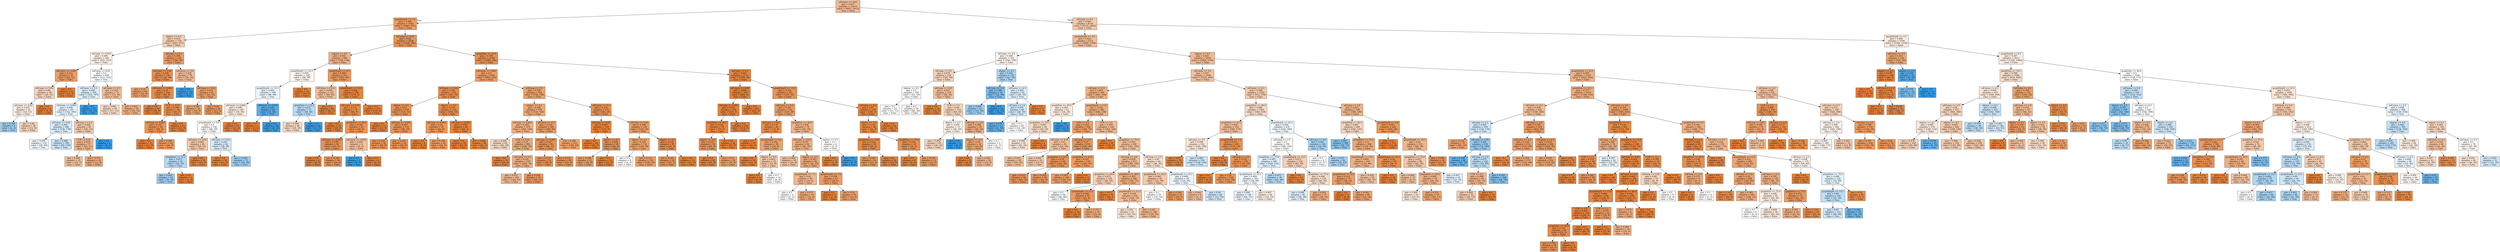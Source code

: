 digraph Tree {
node [shape=box, style="filled", color="black"] ;
0 [label="sdComm <= 0.65\ngini = 0.427\nsamples = 11670\nvalue = [8057, 3613]\nclass = False", fillcolor="#f1ba92"] ;
1 [label="graphDepth <= 3.5\ngini = 0.306\nsamples = 3554\nvalue = [2883, 671]\nclass = False", fillcolor="#eb9e67"] ;
0 -> 1 [labeldistance=2.5, labelangle=45, headlabel="True"] ;
2 [label="nbproc <= 4.5\ngini = 0.472\nsamples = 720\nvalue = [445, 275]\nclass = False", fillcolor="#f5cfb3"] ;
1 -> 2 ;
3 [label="sdComp <= 0.065\ngini = 0.498\nsamples = 500\nvalue = [265, 235]\nclass = False", fillcolor="#fcf1e9"] ;
2 -> 3 ;
4 [label="sdComm <= 0.065\ngini = 0.312\nsamples = 62\nvalue = [50, 12]\nclass = False", fillcolor="#eb9f69"] ;
3 -> 4 ;
5 [label="sdComp <= 0.02\ngini = 0.48\nsamples = 30\nvalue = [18, 12]\nclass = False", fillcolor="#f6d5bd"] ;
4 -> 5 ;
6 [label="sdComm <= 0.02\ngini = 0.497\nsamples = 26\nvalue = [14, 12]\nclass = False", fillcolor="#fbede3"] ;
5 -> 6 ;
7 [label="gini = 0.444\nsamples = 6\nvalue = [2, 4]\nclass = True", fillcolor="#9ccef2"] ;
6 -> 7 ;
8 [label="gini = 0.48\nsamples = 20\nvalue = [12, 8]\nclass = False", fillcolor="#f6d5bd"] ;
6 -> 8 ;
9 [label="gini = 0.0\nsamples = 4\nvalue = [4, 0]\nclass = False", fillcolor="#e58139"] ;
5 -> 9 ;
10 [label="gini = 0.0\nsamples = 32\nvalue = [32, 0]\nclass = False", fillcolor="#e58139"] ;
4 -> 10 ;
11 [label="sdComp <= 0.65\ngini = 0.5\nsamples = 438\nvalue = [215, 223]\nclass = True", fillcolor="#f8fbfe"] ;
3 -> 11 ;
12 [label="sdComm <= 0.2\ngini = 0.495\nsamples = 359\nvalue = [162, 197]\nclass = True", fillcolor="#dceefa"] ;
11 -> 12 ;
13 [label="sdComm <= 0.065\ngini = 0.498\nsamples = 347\nvalue = [162, 185]\nclass = True", fillcolor="#e6f3fc"] ;
12 -> 13 ;
14 [label="sdComm <= 0.02\ngini = 0.494\nsamples = 306\nvalue = [136, 170]\nclass = True", fillcolor="#d7ebfa"] ;
13 -> 14 ;
15 [label="gini = 0.499\nsamples = 116\nvalue = [56, 60]\nclass = True", fillcolor="#f2f8fd"] ;
14 -> 15 ;
16 [label="gini = 0.488\nsamples = 190\nvalue = [80, 110]\nclass = True", fillcolor="#c9e4f8"] ;
14 -> 16 ;
17 [label="sdComp <= 0.2\ngini = 0.464\nsamples = 41\nvalue = [26, 15]\nclass = False", fillcolor="#f4caab"] ;
13 -> 17 ;
18 [label="CCR <= 0.55\ngini = 0.418\nsamples = 37\nvalue = [26, 11]\nclass = False", fillcolor="#f0b68d"] ;
17 -> 18 ;
19 [label="gini = 0.444\nsamples = 21\nvalue = [14, 7]\nclass = False", fillcolor="#f2c09c"] ;
18 -> 19 ;
20 [label="gini = 0.375\nsamples = 16\nvalue = [12, 4]\nclass = False", fillcolor="#eeab7b"] ;
18 -> 20 ;
21 [label="gini = 0.0\nsamples = 4\nvalue = [0, 4]\nclass = True", fillcolor="#399de5"] ;
17 -> 21 ;
22 [label="gini = 0.0\nsamples = 12\nvalue = [0, 12]\nclass = True", fillcolor="#399de5"] ;
12 -> 22 ;
23 [label="sdComm <= 0.2\ngini = 0.442\nsamples = 79\nvalue = [53, 26]\nclass = False", fillcolor="#f2bf9a"] ;
11 -> 23 ;
24 [label="gini = 0.485\nsamples = 29\nvalue = [17, 12]\nclass = False", fillcolor="#f7dac5"] ;
23 -> 24 ;
25 [label="gini = 0.403\nsamples = 50\nvalue = [36, 14]\nclass = False", fillcolor="#efb286"] ;
23 -> 25 ;
26 [label="sdComp <= 0.2\ngini = 0.298\nsamples = 220\nvalue = [180, 40]\nclass = False", fillcolor="#eb9d65"] ;
2 -> 26 ;
27 [label="sdComm <= 0.02\ngini = 0.195\nsamples = 146\nvalue = [130, 16]\nclass = False", fillcolor="#e89151"] ;
26 -> 27 ;
28 [label="gini = 0.32\nsamples = 40\nvalue = [32, 8]\nclass = False", fillcolor="#eca06a"] ;
27 -> 28 ;
29 [label="sdComm <= 0.065\ngini = 0.14\nsamples = 106\nvalue = [98, 8]\nclass = False", fillcolor="#e78b49"] ;
27 -> 29 ;
30 [label="gini = 0.0\nsamples = 38\nvalue = [38, 0]\nclass = False", fillcolor="#e58139"] ;
29 -> 30 ;
31 [label="CCR <= 0.55\ngini = 0.208\nsamples = 68\nvalue = [60, 8]\nclass = False", fillcolor="#e89253"] ;
29 -> 31 ;
32 [label="sdComp <= 0.065\ngini = 0.245\nsamples = 56\nvalue = [48, 8]\nclass = False", fillcolor="#e9965a"] ;
31 -> 32 ;
33 [label="gini = 0.0\nsamples = 12\nvalue = [12, 0]\nclass = False", fillcolor="#e58139"] ;
32 -> 33 ;
34 [label="gini = 0.298\nsamples = 44\nvalue = [36, 8]\nclass = False", fillcolor="#eb9d65"] ;
32 -> 34 ;
35 [label="gini = 0.0\nsamples = 12\nvalue = [12, 0]\nclass = False", fillcolor="#e58139"] ;
31 -> 35 ;
36 [label="sdComm <= 0.2\ngini = 0.438\nsamples = 74\nvalue = [50, 24]\nclass = False", fillcolor="#f1bd98"] ;
26 -> 36 ;
37 [label="gini = 0.0\nsamples = 12\nvalue = [0, 12]\nclass = True", fillcolor="#399de5"] ;
36 -> 37 ;
38 [label="sdComp <= 0.65\ngini = 0.312\nsamples = 62\nvalue = [50, 12]\nclass = False", fillcolor="#eb9f69"] ;
36 -> 38 ;
39 [label="gini = 0.346\nsamples = 36\nvalue = [28, 8]\nclass = False", fillcolor="#eca572"] ;
38 -> 39 ;
40 [label="gini = 0.26\nsamples = 26\nvalue = [22, 4]\nclass = False", fillcolor="#ea985d"] ;
38 -> 40 ;
41 [label="sdComp <= 0.02\ngini = 0.24\nsamples = 2834\nvalue = [2438, 396]\nclass = False", fillcolor="#e99559"] ;
1 -> 41 ;
42 [label="nbproc <= 4.5\ngini = 0.402\nsamples = 496\nvalue = [358, 138]\nclass = False", fillcolor="#efb285"] ;
41 -> 42 ;
43 [label="graphDepth <= 25.5\ngini = 0.499\nsamples = 184\nvalue = [96, 88]\nclass = False", fillcolor="#fdf5ef"] ;
42 -> 43 ;
44 [label="graphDepth <= 13.5\ngini = 0.499\nsamples = 168\nvalue = [80, 88]\nclass = True", fillcolor="#edf6fd"] ;
43 -> 44 ;
45 [label="sdComm <= 0.065\ngini = 0.496\nsamples = 140\nvalue = [76, 64]\nclass = False", fillcolor="#fbebe0"] ;
44 -> 45 ;
46 [label="graphDepth <= 9.0\ngini = 0.5\nsamples = 130\nvalue = [66, 64]\nclass = False", fillcolor="#fefbf9"] ;
45 -> 46 ;
47 [label="sdComm <= 0.02\ngini = 0.463\nsamples = 44\nvalue = [28, 16]\nclass = False", fillcolor="#f4c9aa"] ;
46 -> 47 ;
48 [label="graphSize <= 22.5\ngini = 0.473\nsamples = 26\nvalue = [10, 16]\nclass = True", fillcolor="#b5daf5"] ;
47 -> 48 ;
49 [label="gini = 0.444\nsamples = 24\nvalue = [8, 16]\nclass = True", fillcolor="#9ccef2"] ;
48 -> 49 ;
50 [label="gini = 0.0\nsamples = 2\nvalue = [2, 0]\nclass = False", fillcolor="#e58139"] ;
48 -> 50 ;
51 [label="gini = 0.0\nsamples = 18\nvalue = [18, 0]\nclass = False", fillcolor="#e58139"] ;
47 -> 51 ;
52 [label="sdComm <= 0.02\ngini = 0.493\nsamples = 86\nvalue = [38, 48]\nclass = True", fillcolor="#d6ebfa"] ;
46 -> 52 ;
53 [label="gini = 0.0\nsamples = 14\nvalue = [14, 0]\nclass = False", fillcolor="#e58139"] ;
52 -> 53 ;
54 [label="gini = 0.444\nsamples = 72\nvalue = [24, 48]\nclass = True", fillcolor="#9ccef2"] ;
52 -> 54 ;
55 [label="gini = 0.0\nsamples = 10\nvalue = [10, 0]\nclass = False", fillcolor="#e58139"] ;
45 -> 55 ;
56 [label="sdComm <= 0.055\ngini = 0.245\nsamples = 28\nvalue = [4, 24]\nclass = True", fillcolor="#5aade9"] ;
44 -> 56 ;
57 [label="gini = 0.0\nsamples = 4\nvalue = [4, 0]\nclass = False", fillcolor="#e58139"] ;
56 -> 57 ;
58 [label="gini = 0.0\nsamples = 24\nvalue = [0, 24]\nclass = True", fillcolor="#399de5"] ;
56 -> 58 ;
59 [label="gini = 0.0\nsamples = 16\nvalue = [16, 0]\nclass = False", fillcolor="#e58139"] ;
43 -> 59 ;
60 [label="graphDepth <= 6.5\ngini = 0.269\nsamples = 312\nvalue = [262, 50]\nclass = False", fillcolor="#ea995f"] ;
42 -> 60 ;
61 [label="sdComm <= 0.02\ngini = 0.444\nsamples = 132\nvalue = [88, 44]\nclass = False", fillcolor="#f2c09c"] ;
60 -> 61 ;
62 [label="graphSize <= 22.5\ngini = 0.475\nsamples = 72\nvalue = [28, 44]\nclass = True", fillcolor="#b7dbf6"] ;
61 -> 62 ;
63 [label="gini = 0.486\nsamples = 48\nvalue = [28, 20]\nclass = False", fillcolor="#f8dbc6"] ;
62 -> 63 ;
64 [label="gini = 0.0\nsamples = 24\nvalue = [0, 24]\nclass = True", fillcolor="#399de5"] ;
62 -> 64 ;
65 [label="gini = 0.0\nsamples = 60\nvalue = [60, 0]\nclass = False", fillcolor="#e58139"] ;
61 -> 65 ;
66 [label="graphDepth <= 13.5\ngini = 0.064\nsamples = 180\nvalue = [174, 6]\nclass = False", fillcolor="#e68540"] ;
60 -> 66 ;
67 [label="sdComm <= 0.02\ngini = 0.157\nsamples = 70\nvalue = [64, 6]\nclass = False", fillcolor="#e78d4c"] ;
66 -> 67 ;
68 [label="gini = 0.0\nsamples = 28\nvalue = [28, 0]\nclass = False", fillcolor="#e58139"] ;
67 -> 68 ;
69 [label="graphSize <= 40.0\ngini = 0.245\nsamples = 42\nvalue = [36, 6]\nclass = False", fillcolor="#e9965a"] ;
67 -> 69 ;
70 [label="sdComm <= 0.065\ngini = 0.198\nsamples = 36\nvalue = [32, 4]\nclass = False", fillcolor="#e89152"] ;
69 -> 70 ;
71 [label="gini = 0.0\nsamples = 8\nvalue = [8, 0]\nclass = False", fillcolor="#e58139"] ;
70 -> 71 ;
72 [label="gini = 0.245\nsamples = 28\nvalue = [24, 4]\nclass = False", fillcolor="#e9965a"] ;
70 -> 72 ;
73 [label="sdComm <= 0.065\ngini = 0.444\nsamples = 6\nvalue = [4, 2]\nclass = False", fillcolor="#f2c09c"] ;
69 -> 73 ;
74 [label="gini = 0.0\nsamples = 2\nvalue = [0, 2]\nclass = True", fillcolor="#399de5"] ;
73 -> 74 ;
75 [label="gini = 0.0\nsamples = 4\nvalue = [4, 0]\nclass = False", fillcolor="#e58139"] ;
73 -> 75 ;
76 [label="gini = 0.0\nsamples = 110\nvalue = [110, 0]\nclass = False", fillcolor="#e58139"] ;
66 -> 76 ;
77 [label="graphSize <= 22.5\ngini = 0.196\nsamples = 2338\nvalue = [2080, 258]\nclass = False", fillcolor="#e89152"] ;
41 -> 77 ;
78 [label="sdComm <= 0.065\ngini = 0.3\nsamples = 1206\nvalue = [984, 222]\nclass = False", fillcolor="#eb9d66"] ;
77 -> 78 ;
79 [label="sdComm <= 0.02\ngini = 0.185\nsamples = 252\nvalue = [226, 26]\nclass = False", fillcolor="#e88f50"] ;
78 -> 79 ;
80 [label="nbproc <= 4.5\ngini = 0.21\nsamples = 134\nvalue = [118, 16]\nclass = False", fillcolor="#e99254"] ;
79 -> 80 ;
81 [label="gini = 0.0\nsamples = 22\nvalue = [22, 0]\nclass = False", fillcolor="#e58139"] ;
80 -> 81 ;
82 [label="sdComp <= 0.065\ngini = 0.245\nsamples = 112\nvalue = [96, 16]\nclass = False", fillcolor="#e9965a"] ;
80 -> 82 ;
83 [label="gini = 0.245\nsamples = 56\nvalue = [48, 8]\nclass = False", fillcolor="#e9965a"] ;
82 -> 83 ;
84 [label="gini = 0.245\nsamples = 56\nvalue = [48, 8]\nclass = False", fillcolor="#e9965a"] ;
82 -> 84 ;
85 [label="nbproc <= 4.5\ngini = 0.155\nsamples = 118\nvalue = [108, 10]\nclass = False", fillcolor="#e78d4b"] ;
79 -> 85 ;
86 [label="sdComp <= 0.065\ngini = 0.26\nsamples = 52\nvalue = [44, 8]\nclass = False", fillcolor="#ea985d"] ;
85 -> 86 ;
87 [label="gini = 0.0\nsamples = 8\nvalue = [8, 0]\nclass = False", fillcolor="#e58139"] ;
86 -> 87 ;
88 [label="gini = 0.298\nsamples = 44\nvalue = [36, 8]\nclass = False", fillcolor="#eb9d65"] ;
86 -> 88 ;
89 [label="sdComp <= 0.065\ngini = 0.059\nsamples = 66\nvalue = [64, 2]\nclass = False", fillcolor="#e6853f"] ;
85 -> 89 ;
90 [label="gini = 0.0\nsamples = 20\nvalue = [20, 0]\nclass = False", fillcolor="#e58139"] ;
89 -> 90 ;
91 [label="gini = 0.083\nsamples = 46\nvalue = [44, 2]\nclass = False", fillcolor="#e68742"] ;
89 -> 91 ;
92 [label="sdComp <= 0.2\ngini = 0.326\nsamples = 954\nvalue = [758, 196]\nclass = False", fillcolor="#eca26c"] ;
78 -> 92 ;
93 [label="nbproc <= 4.5\ngini = 0.364\nsamples = 678\nvalue = [516, 162]\nclass = False", fillcolor="#eda977"] ;
92 -> 93 ;
94 [label="sdComp <= 0.065\ngini = 0.399\nsamples = 370\nvalue = [268, 102]\nclass = False", fillcolor="#efb184"] ;
93 -> 94 ;
95 [label="gini = 0.484\nsamples = 68\nvalue = [40, 28]\nclass = False", fillcolor="#f7d9c4"] ;
94 -> 95 ;
96 [label="CCR <= 0.55\ngini = 0.37\nsamples = 302\nvalue = [228, 74]\nclass = False", fillcolor="#edaa79"] ;
94 -> 96 ;
97 [label="gini = 0.0\nsamples = 24\nvalue = [24, 0]\nclass = False", fillcolor="#e58139"] ;
96 -> 97 ;
98 [label="sdComm <= 0.2\ngini = 0.391\nsamples = 278\nvalue = [204, 74]\nclass = False", fillcolor="#eeaf81"] ;
96 -> 98 ;
99 [label="gini = 0.425\nsamples = 202\nvalue = [140, 62]\nclass = False", fillcolor="#f1b991"] ;
98 -> 99 ;
100 [label="gini = 0.266\nsamples = 76\nvalue = [64, 12]\nclass = False", fillcolor="#ea995e"] ;
98 -> 100 ;
101 [label="sdComm <= 0.2\ngini = 0.314\nsamples = 308\nvalue = [248, 60]\nclass = False", fillcolor="#eb9f69"] ;
93 -> 101 ;
102 [label="sdComp <= 0.065\ngini = 0.227\nsamples = 92\nvalue = [80, 12]\nclass = False", fillcolor="#e99457"] ;
101 -> 102 ;
103 [label="gini = 0.219\nsamples = 32\nvalue = [28, 4]\nclass = False", fillcolor="#e99355"] ;
102 -> 103 ;
104 [label="gini = 0.231\nsamples = 60\nvalue = [52, 8]\nclass = False", fillcolor="#e99457"] ;
102 -> 104 ;
105 [label="gini = 0.346\nsamples = 216\nvalue = [168, 48]\nclass = False", fillcolor="#eca572"] ;
101 -> 105 ;
106 [label="sdComm <= 0.2\ngini = 0.216\nsamples = 276\nvalue = [242, 34]\nclass = False", fillcolor="#e99355"] ;
92 -> 106 ;
107 [label="sdComp <= 0.65\ngini = 0.065\nsamples = 118\nvalue = [114, 4]\nclass = False", fillcolor="#e68540"] ;
106 -> 107 ;
108 [label="gini = 0.0\nsamples = 84\nvalue = [84, 0]\nclass = False", fillcolor="#e58139"] ;
107 -> 108 ;
109 [label="nbproc <= 4.5\ngini = 0.208\nsamples = 34\nvalue = [30, 4]\nclass = False", fillcolor="#e89253"] ;
107 -> 109 ;
110 [label="gini = 0.298\nsamples = 22\nvalue = [18, 4]\nclass = False", fillcolor="#eb9d65"] ;
109 -> 110 ;
111 [label="gini = 0.0\nsamples = 12\nvalue = [12, 0]\nclass = False", fillcolor="#e58139"] ;
109 -> 111 ;
112 [label="sdComp <= 0.65\ngini = 0.308\nsamples = 158\nvalue = [128, 30]\nclass = False", fillcolor="#eb9f67"] ;
106 -> 112 ;
113 [label="nbproc <= 4.5\ngini = 0.334\nsamples = 132\nvalue = [104, 28]\nclass = False", fillcolor="#eca36e"] ;
112 -> 113 ;
114 [label="gini = 0.5\nsamples = 8\nvalue = [4, 4]\nclass = False", fillcolor="#ffffff"] ;
113 -> 114 ;
115 [label="gini = 0.312\nsamples = 124\nvalue = [100, 24]\nclass = False", fillcolor="#eb9f69"] ;
113 -> 115 ;
116 [label="nbproc <= 4.5\ngini = 0.142\nsamples = 26\nvalue = [24, 2]\nclass = False", fillcolor="#e78c49"] ;
112 -> 116 ;
117 [label="gini = 0.245\nsamples = 14\nvalue = [12, 2]\nclass = False", fillcolor="#e9965a"] ;
116 -> 117 ;
118 [label="gini = 0.0\nsamples = 12\nvalue = [12, 0]\nclass = False", fillcolor="#e58139"] ;
116 -> 118 ;
119 [label="sdComp <= 0.2\ngini = 0.062\nsamples = 1132\nvalue = [1096, 36]\nclass = False", fillcolor="#e68540"] ;
77 -> 119 ;
120 [label="sdComm <= 0.02\ngini = 0.009\nsamples = 870\nvalue = [866, 4]\nclass = False", fillcolor="#e5823a"] ;
119 -> 120 ;
121 [label="sdComp <= 0.065\ngini = 0.034\nsamples = 228\nvalue = [224, 4]\nclass = False", fillcolor="#e5833d"] ;
120 -> 121 ;
122 [label="graphSize <= 40.0\ngini = 0.102\nsamples = 74\nvalue = [70, 4]\nclass = False", fillcolor="#e68844"] ;
121 -> 122 ;
123 [label="nbproc <= 4.5\ngini = 0.231\nsamples = 30\nvalue = [26, 4]\nclass = False", fillcolor="#e99457"] ;
122 -> 123 ;
124 [label="gini = 0.0\nsamples = 10\nvalue = [10, 0]\nclass = False", fillcolor="#e58139"] ;
123 -> 124 ;
125 [label="gini = 0.32\nsamples = 20\nvalue = [16, 4]\nclass = False", fillcolor="#eca06a"] ;
123 -> 125 ;
126 [label="gini = 0.0\nsamples = 44\nvalue = [44, 0]\nclass = False", fillcolor="#e58139"] ;
122 -> 126 ;
127 [label="gini = 0.0\nsamples = 154\nvalue = [154, 0]\nclass = False", fillcolor="#e58139"] ;
121 -> 127 ;
128 [label="gini = 0.0\nsamples = 642\nvalue = [642, 0]\nclass = False", fillcolor="#e58139"] ;
120 -> 128 ;
129 [label="graphDepth <= 13.5\ngini = 0.214\nsamples = 262\nvalue = [230, 32]\nclass = False", fillcolor="#e99355"] ;
119 -> 129 ;
130 [label="sdComm <= 0.2\ngini = 0.301\nsamples = 152\nvalue = [124, 28]\nclass = False", fillcolor="#eb9d66"] ;
129 -> 130 ;
131 [label="sdComp <= 0.65\ngini = 0.176\nsamples = 82\nvalue = [74, 8]\nclass = False", fillcolor="#e88f4e"] ;
130 -> 131 ;
132 [label="gini = 0.0\nsamples = 44\nvalue = [44, 0]\nclass = False", fillcolor="#e58139"] ;
131 -> 132 ;
133 [label="graphDepth <= 9.0\ngini = 0.332\nsamples = 38\nvalue = [30, 8]\nclass = False", fillcolor="#eca36e"] ;
131 -> 133 ;
134 [label="gini = 0.0\nsamples = 16\nvalue = [16, 0]\nclass = False", fillcolor="#e58139"] ;
133 -> 134 ;
135 [label="nbproc <= 4.5\ngini = 0.463\nsamples = 22\nvalue = [14, 8]\nclass = False", fillcolor="#f4c9aa"] ;
133 -> 135 ;
136 [label="gini = 0.0\nsamples = 6\nvalue = [6, 0]\nclass = False", fillcolor="#e58139"] ;
135 -> 136 ;
137 [label="gini = 0.5\nsamples = 16\nvalue = [8, 8]\nclass = False", fillcolor="#ffffff"] ;
135 -> 137 ;
138 [label="graphSize <= 40.0\ngini = 0.408\nsamples = 70\nvalue = [50, 20]\nclass = False", fillcolor="#efb388"] ;
130 -> 138 ;
139 [label="sdComp <= 0.65\ngini = 0.397\nsamples = 66\nvalue = [48, 18]\nclass = False", fillcolor="#efb083"] ;
138 -> 139 ;
140 [label="gini = 0.444\nsamples = 24\nvalue = [16, 8]\nclass = False", fillcolor="#f2c09c"] ;
139 -> 140 ;
141 [label="nbproc <= 4.5\ngini = 0.363\nsamples = 42\nvalue = [32, 10]\nclass = False", fillcolor="#eda877"] ;
139 -> 141 ;
142 [label="graphDepth <= 7.5\ngini = 0.42\nsamples = 20\nvalue = [14, 6]\nclass = False", fillcolor="#f0b78e"] ;
141 -> 142 ;
143 [label="gini = 0.5\nsamples = 4\nvalue = [2, 2]\nclass = False", fillcolor="#ffffff"] ;
142 -> 143 ;
144 [label="gini = 0.375\nsamples = 16\nvalue = [12, 4]\nclass = False", fillcolor="#eeab7b"] ;
142 -> 144 ;
145 [label="graphDepth <= 7.5\ngini = 0.298\nsamples = 22\nvalue = [18, 4]\nclass = False", fillcolor="#eb9d65"] ;
141 -> 145 ;
146 [label="gini = 0.0\nsamples = 2\nvalue = [2, 0]\nclass = False", fillcolor="#e58139"] ;
145 -> 146 ;
147 [label="gini = 0.32\nsamples = 20\nvalue = [16, 4]\nclass = False", fillcolor="#eca06a"] ;
145 -> 147 ;
148 [label="nbproc <= 4.5\ngini = 0.5\nsamples = 4\nvalue = [2, 2]\nclass = False", fillcolor="#ffffff"] ;
138 -> 148 ;
149 [label="gini = 0.0\nsamples = 2\nvalue = [2, 0]\nclass = False", fillcolor="#e58139"] ;
148 -> 149 ;
150 [label="gini = 0.0\nsamples = 2\nvalue = [0, 2]\nclass = True", fillcolor="#399de5"] ;
148 -> 150 ;
151 [label="sdComm <= 0.2\ngini = 0.07\nsamples = 110\nvalue = [106, 4]\nclass = False", fillcolor="#e68640"] ;
129 -> 151 ;
152 [label="nbproc <= 4.5\ngini = 0.153\nsamples = 48\nvalue = [44, 4]\nclass = False", fillcolor="#e78c4b"] ;
151 -> 152 ;
153 [label="graphSize <= 75.0\ngini = 0.124\nsamples = 30\nvalue = [28, 2]\nclass = False", fillcolor="#e78a47"] ;
152 -> 153 ;
154 [label="gini = 0.245\nsamples = 14\nvalue = [12, 2]\nclass = False", fillcolor="#e9965a"] ;
153 -> 154 ;
155 [label="gini = 0.0\nsamples = 16\nvalue = [16, 0]\nclass = False", fillcolor="#e58139"] ;
153 -> 155 ;
156 [label="graphSize <= 75.0\ngini = 0.198\nsamples = 18\nvalue = [16, 2]\nclass = False", fillcolor="#e89152"] ;
152 -> 156 ;
157 [label="gini = 0.0\nsamples = 6\nvalue = [6, 0]\nclass = False", fillcolor="#e58139"] ;
156 -> 157 ;
158 [label="gini = 0.278\nsamples = 12\nvalue = [10, 2]\nclass = False", fillcolor="#ea9a61"] ;
156 -> 158 ;
159 [label="gini = 0.0\nsamples = 62\nvalue = [62, 0]\nclass = False", fillcolor="#e58139"] ;
151 -> 159 ;
160 [label="sdComp <= 6.5\ngini = 0.462\nsamples = 8116\nvalue = [5174, 2942]\nclass = False", fillcolor="#f4c9aa"] ;
0 -> 160 [labeldistance=2.5, labelangle=-45, headlabel="False"] ;
161 [label="graphDepth <= 3.5\ngini = 0.433\nsamples = 5372\nvalue = [3668, 1704]\nclass = False", fillcolor="#f1bc95"] ;
160 -> 161 ;
162 [label="sdComm <= 2.0\ngini = 0.499\nsamples = 352\nvalue = [184, 168]\nclass = False", fillcolor="#fdf4ee"] ;
161 -> 162 ;
163 [label="sdComp <= 0.2\ngini = 0.479\nsamples = 236\nvalue = [142, 94]\nclass = False", fillcolor="#f6d4bc"] ;
162 -> 163 ;
164 [label="nbproc <= 4.5\ngini = 0.5\nsamples = 102\nvalue = [52, 50]\nclass = False", fillcolor="#fefaf7"] ;
163 -> 164 ;
165 [label="gini = 0.5\nsamples = 24\nvalue = [12, 12]\nclass = False", fillcolor="#ffffff"] ;
164 -> 165 ;
166 [label="gini = 0.5\nsamples = 78\nvalue = [40, 38]\nclass = False", fillcolor="#fef9f5"] ;
164 -> 166 ;
167 [label="sdComp <= 0.65\ngini = 0.441\nsamples = 134\nvalue = [90, 44]\nclass = False", fillcolor="#f2bf9a"] ;
163 -> 167 ;
168 [label="gini = 0.0\nsamples = 24\nvalue = [24, 0]\nclass = False", fillcolor="#e58139"] ;
167 -> 168 ;
169 [label="CCR <= 5.5\ngini = 0.48\nsamples = 110\nvalue = [66, 44]\nclass = False", fillcolor="#f6d5bd"] ;
167 -> 169 ;
170 [label="nbproc <= 4.5\ngini = 0.498\nsamples = 72\nvalue = [38, 34]\nclass = False", fillcolor="#fcf2ea"] ;
169 -> 170 ;
171 [label="gini = 0.482\nsamples = 64\nvalue = [38, 26]\nclass = False", fillcolor="#f7d7c0"] ;
170 -> 171 ;
172 [label="gini = 0.0\nsamples = 8\nvalue = [0, 8]\nclass = True", fillcolor="#399de5"] ;
170 -> 172 ;
173 [label="sdComp <= 2.0\ngini = 0.388\nsamples = 38\nvalue = [28, 10]\nclass = False", fillcolor="#eeae80"] ;
169 -> 173 ;
174 [label="nbproc <= 4.5\ngini = 0.36\nsamples = 34\nvalue = [26, 8]\nclass = False", fillcolor="#eda876"] ;
173 -> 174 ;
175 [label="gini = 0.0\nsamples = 8\nvalue = [8, 0]\nclass = False", fillcolor="#e58139"] ;
174 -> 175 ;
176 [label="gini = 0.426\nsamples = 26\nvalue = [18, 8]\nclass = False", fillcolor="#f1b991"] ;
174 -> 176 ;
177 [label="gini = 0.5\nsamples = 4\nvalue = [2, 2]\nclass = False", fillcolor="#ffffff"] ;
173 -> 177 ;
178 [label="nbproc <= 4.5\ngini = 0.462\nsamples = 116\nvalue = [42, 74]\nclass = True", fillcolor="#a9d5f4"] ;
162 -> 178 ;
179 [label="sdComp <= 2.0\ngini = 0.384\nsamples = 54\nvalue = [14, 40]\nclass = True", fillcolor="#7ebfee"] ;
178 -> 179 ;
180 [label="gini = 0.444\nsamples = 42\nvalue = [14, 28]\nclass = True", fillcolor="#9ccef2"] ;
179 -> 180 ;
181 [label="gini = 0.0\nsamples = 12\nvalue = [0, 12]\nclass = True", fillcolor="#399de5"] ;
179 -> 181 ;
182 [label="sdComm <= 6.5\ngini = 0.495\nsamples = 62\nvalue = [28, 34]\nclass = True", fillcolor="#dceefa"] ;
178 -> 182 ;
183 [label="sdComp <= 2.0\ngini = 0.491\nsamples = 60\nvalue = [26, 34]\nclass = True", fillcolor="#d0e8f9"] ;
182 -> 183 ;
184 [label="gini = 0.278\nsamples = 12\nvalue = [2, 10]\nclass = True", fillcolor="#61b1ea"] ;
183 -> 184 ;
185 [label="gini = 0.5\nsamples = 48\nvalue = [24, 24]\nclass = False", fillcolor="#ffffff"] ;
183 -> 185 ;
186 [label="gini = 0.0\nsamples = 2\nvalue = [2, 0]\nclass = False", fillcolor="#e58139"] ;
182 -> 186 ;
187 [label="nbproc <= 4.5\ngini = 0.425\nsamples = 5020\nvalue = [3484, 1536]\nclass = False", fillcolor="#f0b990"] ;
161 -> 187 ;
188 [label="sdComm <= 2.0\ngini = 0.447\nsamples = 2494\nvalue = [1652, 842]\nclass = False", fillcolor="#f2c19e"] ;
187 -> 188 ;
189 [label="sdComp <= 0.2\ngini = 0.403\nsamples = 944\nvalue = [680, 264]\nclass = False", fillcolor="#efb286"] ;
188 -> 189 ;
190 [label="graphSize <= 40.0\ngini = 0.495\nsamples = 62\nvalue = [34, 28]\nclass = False", fillcolor="#fae9dc"] ;
189 -> 190 ;
191 [label="graphSize <= 22.5\ngini = 0.485\nsamples = 58\nvalue = [34, 24]\nclass = False", fillcolor="#f7dac5"] ;
190 -> 191 ;
192 [label="gini = 0.494\nsamples = 54\nvalue = [30, 24]\nclass = False", fillcolor="#fae6d7"] ;
191 -> 192 ;
193 [label="gini = 0.0\nsamples = 4\nvalue = [4, 0]\nclass = False", fillcolor="#e58139"] ;
191 -> 193 ;
194 [label="gini = 0.0\nsamples = 4\nvalue = [0, 4]\nclass = True", fillcolor="#399de5"] ;
190 -> 194 ;
195 [label="graphDepth <= 6.5\ngini = 0.392\nsamples = 882\nvalue = [646, 236]\nclass = False", fillcolor="#eeaf81"] ;
189 -> 195 ;
196 [label="CCR <= 5.5\ngini = 0.323\nsamples = 356\nvalue = [284, 72]\nclass = False", fillcolor="#eca16b"] ;
195 -> 196 ;
197 [label="sdComp <= 0.65\ngini = 0.45\nsamples = 82\nvalue = [54, 28]\nclass = False", fillcolor="#f2c2a0"] ;
196 -> 197 ;
198 [label="gini = 0.444\nsamples = 60\nvalue = [40, 20]\nclass = False", fillcolor="#f2c09c"] ;
197 -> 198 ;
199 [label="gini = 0.463\nsamples = 22\nvalue = [14, 8]\nclass = False", fillcolor="#f4c9aa"] ;
197 -> 199 ;
200 [label="sdComp <= 2.0\ngini = 0.27\nsamples = 274\nvalue = [230, 44]\nclass = False", fillcolor="#ea995f"] ;
196 -> 200 ;
201 [label="graphSize <= 22.5\ngini = 0.239\nsamples = 144\nvalue = [124, 20]\nclass = False", fillcolor="#e99559"] ;
200 -> 201 ;
202 [label="gini = 0.223\nsamples = 94\nvalue = [82, 12]\nclass = False", fillcolor="#e99356"] ;
201 -> 202 ;
203 [label="gini = 0.269\nsamples = 50\nvalue = [42, 8]\nclass = False", fillcolor="#ea995f"] ;
201 -> 203 ;
204 [label="graphSize <= 22.5\ngini = 0.301\nsamples = 130\nvalue = [106, 24]\nclass = False", fillcolor="#eb9e66"] ;
200 -> 204 ;
205 [label="gini = 0.305\nsamples = 128\nvalue = [104, 24]\nclass = False", fillcolor="#eb9e67"] ;
204 -> 205 ;
206 [label="gini = 0.0\nsamples = 2\nvalue = [2, 0]\nclass = False", fillcolor="#e58139"] ;
204 -> 206 ;
207 [label="CCR <= 5.5\ngini = 0.429\nsamples = 526\nvalue = [362, 164]\nclass = False", fillcolor="#f1ba93"] ;
195 -> 207 ;
208 [label="gini = 0.0\nsamples = 30\nvalue = [30, 0]\nclass = False", fillcolor="#e58139"] ;
207 -> 208 ;
209 [label="graphSize <= 75.0\ngini = 0.443\nsamples = 496\nvalue = [332, 164]\nclass = False", fillcolor="#f2bf9b"] ;
207 -> 209 ;
210 [label="sdComp <= 2.0\ngini = 0.428\nsamples = 412\nvalue = [284, 128]\nclass = False", fillcolor="#f1ba92"] ;
209 -> 210 ;
211 [label="graphSize <= 40.0\ngini = 0.475\nsamples = 144\nvalue = [88, 56]\nclass = False", fillcolor="#f6d1b7"] ;
210 -> 211 ;
212 [label="gini = 0.5\nsamples = 94\nvalue = [46, 48]\nclass = True", fillcolor="#f7fbfe"] ;
211 -> 212 ;
213 [label="graphDepth <= 12.5\ngini = 0.269\nsamples = 50\nvalue = [42, 8]\nclass = False", fillcolor="#ea995f"] ;
211 -> 213 ;
214 [label="gini = 0.0\nsamples = 18\nvalue = [18, 0]\nclass = False", fillcolor="#e58139"] ;
213 -> 214 ;
215 [label="gini = 0.375\nsamples = 32\nvalue = [24, 8]\nclass = False", fillcolor="#eeab7b"] ;
213 -> 215 ;
216 [label="graphSize <= 40.0\ngini = 0.393\nsamples = 268\nvalue = [196, 72]\nclass = False", fillcolor="#efaf82"] ;
210 -> 216 ;
217 [label="gini = 0.077\nsamples = 50\nvalue = [48, 2]\nclass = False", fillcolor="#e68641"] ;
216 -> 217 ;
218 [label="graphDepth <= 12.5\ngini = 0.436\nsamples = 218\nvalue = [148, 70]\nclass = False", fillcolor="#f1bd97"] ;
216 -> 218 ;
219 [label="gini = 0.492\nsamples = 32\nvalue = [18, 14]\nclass = False", fillcolor="#f9e3d3"] ;
218 -> 219 ;
220 [label="gini = 0.421\nsamples = 186\nvalue = [130, 56]\nclass = False", fillcolor="#f0b78e"] ;
218 -> 220 ;
221 [label="sdComp <= 2.0\ngini = 0.49\nsamples = 84\nvalue = [48, 36]\nclass = False", fillcolor="#f8e0ce"] ;
209 -> 221 ;
222 [label="graphDepth <= 25.5\ngini = 0.461\nsamples = 50\nvalue = [32, 18]\nclass = False", fillcolor="#f4c8a8"] ;
221 -> 222 ;
223 [label="gini = 0.5\nsamples = 28\nvalue = [14, 14]\nclass = False", fillcolor="#ffffff"] ;
222 -> 223 ;
224 [label="gini = 0.298\nsamples = 22\nvalue = [18, 4]\nclass = False", fillcolor="#eb9d65"] ;
222 -> 224 ;
225 [label="graphDepth <= 25.5\ngini = 0.498\nsamples = 34\nvalue = [16, 18]\nclass = True", fillcolor="#e9f4fc"] ;
221 -> 225 ;
226 [label="gini = 0.444\nsamples = 6\nvalue = [4, 2]\nclass = False", fillcolor="#f2c09c"] ;
225 -> 226 ;
227 [label="gini = 0.49\nsamples = 28\nvalue = [12, 16]\nclass = True", fillcolor="#cee6f8"] ;
225 -> 227 ;
228 [label="sdComm <= 6.5\ngini = 0.468\nsamples = 1550\nvalue = [972, 578]\nclass = False", fillcolor="#f4ccaf"] ;
188 -> 228 ;
229 [label="graphSize <= 40.0\ngini = 0.486\nsamples = 1002\nvalue = [584, 418]\nclass = False", fillcolor="#f8dbc7"] ;
228 -> 229 ;
230 [label="graphSize <= 22.5\ngini = 0.438\nsamples = 532\nvalue = [360, 172]\nclass = False", fillcolor="#f1bd98"] ;
229 -> 230 ;
231 [label="sdComp <= 2.0\ngini = 0.494\nsamples = 332\nvalue = [184, 148]\nclass = False", fillcolor="#fae6d8"] ;
230 -> 231 ;
232 [label="gini = 0.05\nsamples = 78\nvalue = [76, 2]\nclass = False", fillcolor="#e6843e"] ;
231 -> 232 ;
233 [label="gini = 0.489\nsamples = 254\nvalue = [108, 146]\nclass = True", fillcolor="#cbe5f8"] ;
231 -> 233 ;
234 [label="graphDepth <= 7.5\ngini = 0.211\nsamples = 200\nvalue = [176, 24]\nclass = False", fillcolor="#e99254"] ;
230 -> 234 ;
235 [label="gini = 0.0\nsamples = 38\nvalue = [38, 0]\nclass = False", fillcolor="#e58139"] ;
234 -> 235 ;
236 [label="sdComp <= 2.0\ngini = 0.252\nsamples = 162\nvalue = [138, 24]\nclass = False", fillcolor="#ea975b"] ;
234 -> 236 ;
237 [label="gini = 0.0\nsamples = 6\nvalue = [6, 0]\nclass = False", fillcolor="#e58139"] ;
236 -> 237 ;
238 [label="gini = 0.26\nsamples = 156\nvalue = [132, 24]\nclass = False", fillcolor="#ea985d"] ;
236 -> 238 ;
239 [label="graphDepth <= 25.5\ngini = 0.499\nsamples = 470\nvalue = [224, 246]\nclass = True", fillcolor="#edf6fd"] ;
229 -> 239 ;
240 [label="sdComp <= 2.0\ngini = 0.5\nsamples = 370\nvalue = [188, 182]\nclass = False", fillcolor="#fefbf9"] ;
239 -> 240 ;
241 [label="graphSize <= 75.0\ngini = 0.495\nsamples = 240\nvalue = [108, 132]\nclass = True", fillcolor="#dbedfa"] ;
240 -> 241 ;
242 [label="graphDepth <= 12.5\ngini = 0.499\nsamples = 162\nvalue = [78, 84]\nclass = True", fillcolor="#f1f8fd"] ;
241 -> 242 ;
243 [label="gini = 0.498\nsamples = 136\nvalue = [64, 72]\nclass = True", fillcolor="#e9f4fc"] ;
242 -> 243 ;
244 [label="gini = 0.497\nsamples = 26\nvalue = [14, 12]\nclass = False", fillcolor="#fbede3"] ;
242 -> 244 ;
245 [label="gini = 0.473\nsamples = 78\nvalue = [30, 48]\nclass = True", fillcolor="#b5daf5"] ;
241 -> 245 ;
246 [label="graphDepth <= 12.5\ngini = 0.473\nsamples = 130\nvalue = [80, 50]\nclass = False", fillcolor="#f5d0b5"] ;
240 -> 246 ;
247 [label="gini = 0.0\nsamples = 12\nvalue = [12, 0]\nclass = False", fillcolor="#e58139"] ;
246 -> 247 ;
248 [label="graphSize <= 75.0\ngini = 0.488\nsamples = 118\nvalue = [68, 50]\nclass = False", fillcolor="#f8decb"] ;
246 -> 248 ;
249 [label="gini = 0.496\nsamples = 66\nvalue = [30, 36]\nclass = True", fillcolor="#deeffb"] ;
248 -> 249 ;
250 [label="gini = 0.393\nsamples = 52\nvalue = [38, 14]\nclass = False", fillcolor="#efaf82"] ;
248 -> 250 ;
251 [label="sdComp <= 2.0\ngini = 0.461\nsamples = 100\nvalue = [36, 64]\nclass = True", fillcolor="#a8d4f4"] ;
239 -> 251 ;
252 [label="gini = 0.5\nsamples = 4\nvalue = [2, 2]\nclass = False", fillcolor="#ffffff"] ;
251 -> 252 ;
253 [label="gini = 0.457\nsamples = 96\nvalue = [34, 62]\nclass = True", fillcolor="#a6d3f3"] ;
251 -> 253 ;
254 [label="sdComp <= 2.0\ngini = 0.413\nsamples = 548\nvalue = [388, 160]\nclass = False", fillcolor="#f0b58b"] ;
228 -> 254 ;
255 [label="graphSize <= 22.5\ngini = 0.481\nsamples = 304\nvalue = [182, 122]\nclass = False", fillcolor="#f6d5be"] ;
254 -> 255 ;
256 [label="gini = 0.403\nsamples = 100\nvalue = [28, 72]\nclass = True", fillcolor="#86c3ef"] ;
255 -> 256 ;
257 [label="graphSize <= 75.0\ngini = 0.37\nsamples = 204\nvalue = [154, 50]\nclass = False", fillcolor="#edaa79"] ;
255 -> 257 ;
258 [label="graphDepth <= 13.5\ngini = 0.404\nsamples = 164\nvalue = [118, 46]\nclass = False", fillcolor="#efb286"] ;
257 -> 258 ;
259 [label="graphDepth <= 9.0\ngini = 0.313\nsamples = 72\nvalue = [58, 14]\nclass = False", fillcolor="#eb9f69"] ;
258 -> 259 ;
260 [label="gini = 0.0\nsamples = 8\nvalue = [8, 0]\nclass = False", fillcolor="#e58139"] ;
259 -> 260 ;
261 [label="gini = 0.342\nsamples = 64\nvalue = [50, 14]\nclass = False", fillcolor="#eca470"] ;
259 -> 261 ;
262 [label="gini = 0.454\nsamples = 92\nvalue = [60, 32]\nclass = False", fillcolor="#f3c4a3"] ;
258 -> 262 ;
263 [label="graphDepth <= 25.5\ngini = 0.18\nsamples = 40\nvalue = [36, 4]\nclass = False", fillcolor="#e88f4f"] ;
257 -> 263 ;
264 [label="gini = 0.0\nsamples = 28\nvalue = [28, 0]\nclass = False", fillcolor="#e58139"] ;
263 -> 264 ;
265 [label="gini = 0.444\nsamples = 12\nvalue = [8, 4]\nclass = False", fillcolor="#f2c09c"] ;
263 -> 265 ;
266 [label="graphDepth <= 9.0\ngini = 0.263\nsamples = 244\nvalue = [206, 38]\nclass = False", fillcolor="#ea985e"] ;
254 -> 266 ;
267 [label="gini = 0.0\nsamples = 112\nvalue = [112, 0]\nclass = False", fillcolor="#e58139"] ;
266 -> 267 ;
268 [label="graphDepth <= 25.5\ngini = 0.41\nsamples = 132\nvalue = [94, 38]\nclass = False", fillcolor="#f0b489"] ;
266 -> 268 ;
269 [label="graphSize <= 75.0\ngini = 0.457\nsamples = 96\nvalue = [62, 34]\nclass = False", fillcolor="#f3c6a6"] ;
268 -> 269 ;
270 [label="graphSize <= 40.0\ngini = 0.408\nsamples = 70\nvalue = [50, 20]\nclass = False", fillcolor="#efb388"] ;
269 -> 270 ;
271 [label="gini = 0.494\nsamples = 18\nvalue = [10, 8]\nclass = False", fillcolor="#fae6d7"] ;
270 -> 271 ;
272 [label="gini = 0.355\nsamples = 52\nvalue = [40, 12]\nclass = False", fillcolor="#eda774"] ;
270 -> 272 ;
273 [label="gini = 0.497\nsamples = 26\nvalue = [12, 14]\nclass = True", fillcolor="#e3f1fb"] ;
269 -> 273 ;
274 [label="gini = 0.198\nsamples = 36\nvalue = [32, 4]\nclass = False", fillcolor="#e89152"] ;
268 -> 274 ;
275 [label="graphDepth <= 25.5\ngini = 0.399\nsamples = 2526\nvalue = [1832, 694]\nclass = False", fillcolor="#efb184"] ;
187 -> 275 ;
276 [label="graphSize <= 22.5\ngini = 0.377\nsamples = 1870\nvalue = [1398, 472]\nclass = False", fillcolor="#eeac7c"] ;
275 -> 276 ;
277 [label="sdComm <= 2.0\ngini = 0.438\nsamples = 826\nvalue = [558, 268]\nclass = False", fillcolor="#f1be98"] ;
276 -> 277 ;
278 [label="sdComp <= 0.2\ngini = 0.491\nsamples = 310\nvalue = [134, 176]\nclass = True", fillcolor="#d0e8f9"] ;
277 -> 278 ;
279 [label="gini = 0.332\nsamples = 76\nvalue = [60, 16]\nclass = False", fillcolor="#eca36e"] ;
278 -> 279 ;
280 [label="sdComp <= 0.65\ngini = 0.432\nsamples = 234\nvalue = [74, 160]\nclass = True", fillcolor="#95caf1"] ;
278 -> 280 ;
281 [label="gini = 0.298\nsamples = 88\nvalue = [16, 72]\nclass = True", fillcolor="#65b3eb"] ;
280 -> 281 ;
282 [label="sdComp <= 2.0\ngini = 0.479\nsamples = 146\nvalue = [58, 88]\nclass = True", fillcolor="#bcdef6"] ;
280 -> 282 ;
283 [label="CCR <= 5.5\ngini = 0.408\nsamples = 42\nvalue = [30, 12]\nclass = False", fillcolor="#efb388"] ;
282 -> 283 ;
284 [label="gini = 0.469\nsamples = 32\nvalue = [20, 12]\nclass = False", fillcolor="#f5cdb0"] ;
283 -> 284 ;
285 [label="gini = 0.0\nsamples = 10\nvalue = [10, 0]\nclass = False", fillcolor="#e58139"] ;
283 -> 285 ;
286 [label="gini = 0.393\nsamples = 104\nvalue = [28, 76]\nclass = True", fillcolor="#82c1ef"] ;
282 -> 286 ;
287 [label="sdComp <= 2.0\ngini = 0.293\nsamples = 516\nvalue = [424, 92]\nclass = False", fillcolor="#eb9c64"] ;
277 -> 287 ;
288 [label="sdComm <= 6.5\ngini = 0.318\nsamples = 212\nvalue = [170, 42]\nclass = False", fillcolor="#eba06a"] ;
287 -> 288 ;
289 [label="gini = 0.1\nsamples = 38\nvalue = [36, 2]\nclass = False", fillcolor="#e68844"] ;
288 -> 289 ;
290 [label="gini = 0.354\nsamples = 174\nvalue = [134, 40]\nclass = False", fillcolor="#eda774"] ;
288 -> 290 ;
291 [label="sdComm <= 6.5\ngini = 0.275\nsamples = 304\nvalue = [254, 50]\nclass = False", fillcolor="#ea9a60"] ;
287 -> 291 ;
292 [label="gini = 0.335\nsamples = 226\nvalue = [178, 48]\nclass = False", fillcolor="#eca36e"] ;
291 -> 292 ;
293 [label="gini = 0.05\nsamples = 78\nvalue = [76, 2]\nclass = False", fillcolor="#e6843e"] ;
291 -> 293 ;
294 [label="sdComm <= 2.0\ngini = 0.314\nsamples = 1044\nvalue = [840, 204]\nclass = False", fillcolor="#eba069"] ;
276 -> 294 ;
295 [label="graphDepth <= 6.5\ngini = 0.138\nsamples = 402\nvalue = [372, 30]\nclass = False", fillcolor="#e78b49"] ;
294 -> 295 ;
296 [label="sdComp <= 2.0\ngini = 0.368\nsamples = 74\nvalue = [56, 18]\nclass = False", fillcolor="#edaa79"] ;
295 -> 296 ;
297 [label="CCR <= 5.5\ngini = 0.153\nsamples = 48\nvalue = [44, 4]\nclass = False", fillcolor="#e78c4b"] ;
296 -> 297 ;
298 [label="gini = 0.0\nsamples = 20\nvalue = [20, 0]\nclass = False", fillcolor="#e58139"] ;
297 -> 298 ;
299 [label="gini = 0.245\nsamples = 28\nvalue = [24, 4]\nclass = False", fillcolor="#e9965a"] ;
297 -> 299 ;
300 [label="gini = 0.497\nsamples = 26\nvalue = [12, 14]\nclass = True", fillcolor="#e3f1fb"] ;
296 -> 300 ;
301 [label="graphSize <= 75.0\ngini = 0.07\nsamples = 328\nvalue = [316, 12]\nclass = False", fillcolor="#e68641"] ;
295 -> 301 ;
302 [label="sdComp <= 0.65\ngini = 0.054\nsamples = 290\nvalue = [282, 8]\nclass = False", fillcolor="#e6853f"] ;
301 -> 302 ;
303 [label="gini = 0.0\nsamples = 48\nvalue = [48, 0]\nclass = False", fillcolor="#e58139"] ;
302 -> 303 ;
304 [label="sdComp <= 2.0\ngini = 0.064\nsamples = 242\nvalue = [234, 8]\nclass = False", fillcolor="#e68540"] ;
302 -> 304 ;
305 [label="graphDepth <= 13.5\ngini = 0.086\nsamples = 134\nvalue = [128, 6]\nclass = False", fillcolor="#e68742"] ;
304 -> 305 ;
306 [label="CCR <= 5.5\ngini = 0.036\nsamples = 110\nvalue = [108, 2]\nclass = False", fillcolor="#e5833d"] ;
305 -> 306 ;
307 [label="graphSize <= 40.0\ngini = 0.153\nsamples = 24\nvalue = [22, 2]\nclass = False", fillcolor="#e78c4b"] ;
306 -> 307 ;
308 [label="gini = 0.198\nsamples = 18\nvalue = [16, 2]\nclass = False", fillcolor="#e89152"] ;
307 -> 308 ;
309 [label="gini = 0.0\nsamples = 6\nvalue = [6, 0]\nclass = False", fillcolor="#e58139"] ;
307 -> 309 ;
310 [label="gini = 0.0\nsamples = 86\nvalue = [86, 0]\nclass = False", fillcolor="#e58139"] ;
306 -> 310 ;
311 [label="CCR <= 5.5\ngini = 0.278\nsamples = 24\nvalue = [20, 4]\nclass = False", fillcolor="#ea9a61"] ;
305 -> 311 ;
312 [label="gini = 0.0\nsamples = 10\nvalue = [10, 0]\nclass = False", fillcolor="#e58139"] ;
311 -> 312 ;
313 [label="gini = 0.408\nsamples = 14\nvalue = [10, 4]\nclass = False", fillcolor="#efb388"] ;
311 -> 313 ;
314 [label="graphSize <= 40.0\ngini = 0.036\nsamples = 108\nvalue = [106, 2]\nclass = False", fillcolor="#e5833d"] ;
304 -> 314 ;
315 [label="gini = 0.375\nsamples = 8\nvalue = [6, 2]\nclass = False", fillcolor="#eeab7b"] ;
314 -> 315 ;
316 [label="gini = 0.0\nsamples = 100\nvalue = [100, 0]\nclass = False", fillcolor="#e58139"] ;
314 -> 316 ;
317 [label="CCR <= 5.5\ngini = 0.188\nsamples = 38\nvalue = [34, 4]\nclass = False", fillcolor="#e89050"] ;
301 -> 317 ;
318 [label="sdComp <= 0.65\ngini = 0.48\nsamples = 10\nvalue = [6, 4]\nclass = False", fillcolor="#f6d5bd"] ;
317 -> 318 ;
319 [label="gini = 0.0\nsamples = 2\nvalue = [2, 0]\nclass = False", fillcolor="#e58139"] ;
318 -> 319 ;
320 [label="gini = 0.5\nsamples = 8\nvalue = [4, 4]\nclass = False", fillcolor="#ffffff"] ;
318 -> 320 ;
321 [label="gini = 0.0\nsamples = 28\nvalue = [28, 0]\nclass = False", fillcolor="#e58139"] ;
317 -> 321 ;
322 [label="graphDepth <= 9.0\ngini = 0.395\nsamples = 642\nvalue = [468, 174]\nclass = False", fillcolor="#efb083"] ;
294 -> 322 ;
323 [label="sdComm <= 6.5\ngini = 0.059\nsamples = 66\nvalue = [64, 2]\nclass = False", fillcolor="#e6853f"] ;
322 -> 323 ;
324 [label="graphSize <= 40.0\ngini = 0.198\nsamples = 18\nvalue = [16, 2]\nclass = False", fillcolor="#e89152"] ;
323 -> 324 ;
325 [label="sdComp <= 2.0\ngini = 0.375\nsamples = 8\nvalue = [6, 2]\nclass = False", fillcolor="#eeab7b"] ;
324 -> 325 ;
326 [label="gini = 0.0\nsamples = 4\nvalue = [4, 0]\nclass = False", fillcolor="#e58139"] ;
325 -> 326 ;
327 [label="gini = 0.5\nsamples = 4\nvalue = [2, 2]\nclass = False", fillcolor="#ffffff"] ;
325 -> 327 ;
328 [label="gini = 0.0\nsamples = 10\nvalue = [10, 0]\nclass = False", fillcolor="#e58139"] ;
324 -> 328 ;
329 [label="gini = 0.0\nsamples = 48\nvalue = [48, 0]\nclass = False", fillcolor="#e58139"] ;
323 -> 329 ;
330 [label="sdComm <= 6.5\ngini = 0.419\nsamples = 576\nvalue = [404, 172]\nclass = False", fillcolor="#f0b78d"] ;
322 -> 330 ;
331 [label="graphDepth <= 13.5\ngini = 0.351\nsamples = 406\nvalue = [314, 92]\nclass = False", fillcolor="#eda673"] ;
330 -> 331 ;
332 [label="sdComp <= 2.0\ngini = 0.33\nsamples = 288\nvalue = [228, 60]\nclass = False", fillcolor="#eca26d"] ;
331 -> 332 ;
333 [label="gini = 0.165\nsamples = 88\nvalue = [80, 8]\nclass = False", fillcolor="#e88e4d"] ;
332 -> 333 ;
334 [label="gini = 0.385\nsamples = 200\nvalue = [148, 52]\nclass = False", fillcolor="#eead7f"] ;
332 -> 334 ;
335 [label="sdComp <= 2.0\ngini = 0.395\nsamples = 118\nvalue = [86, 32]\nclass = False", fillcolor="#efb083"] ;
331 -> 335 ;
336 [label="graphSize <= 75.0\ngini = 0.496\nsamples = 44\nvalue = [24, 20]\nclass = False", fillcolor="#fbeade"] ;
335 -> 336 ;
337 [label="gini = 0.5\nsamples = 8\nvalue = [4, 4]\nclass = False", fillcolor="#ffffff"] ;
336 -> 337 ;
338 [label="gini = 0.494\nsamples = 36\nvalue = [20, 16]\nclass = False", fillcolor="#fae6d7"] ;
336 -> 338 ;
339 [label="graphSize <= 75.0\ngini = 0.272\nsamples = 74\nvalue = [62, 12]\nclass = False", fillcolor="#ea995f"] ;
335 -> 339 ;
340 [label="gini = 0.391\nsamples = 30\nvalue = [22, 8]\nclass = False", fillcolor="#eeaf81"] ;
339 -> 340 ;
341 [label="gini = 0.165\nsamples = 44\nvalue = [40, 4]\nclass = False", fillcolor="#e88e4d"] ;
339 -> 341 ;
342 [label="sdComp <= 2.0\ngini = 0.498\nsamples = 170\nvalue = [90, 80]\nclass = False", fillcolor="#fcf1e9"] ;
330 -> 342 ;
343 [label="gini = 0.0\nsamples = 20\nvalue = [20, 0]\nclass = False", fillcolor="#e58139"] ;
342 -> 343 ;
344 [label="graphSize <= 75.0\ngini = 0.498\nsamples = 150\nvalue = [70, 80]\nclass = True", fillcolor="#e6f3fc"] ;
342 -> 344 ;
345 [label="graphDepth <= 13.5\ngini = 0.48\nsamples = 130\nvalue = [52, 78]\nclass = True", fillcolor="#bddef6"] ;
344 -> 345 ;
346 [label="gini = 0.49\nsamples = 112\nvalue = [48, 64]\nclass = True", fillcolor="#cee6f8"] ;
345 -> 346 ;
347 [label="gini = 0.346\nsamples = 18\nvalue = [4, 14]\nclass = True", fillcolor="#72b9ec"] ;
345 -> 347 ;
348 [label="gini = 0.18\nsamples = 20\nvalue = [18, 2]\nclass = False", fillcolor="#e88f4f"] ;
344 -> 348 ;
349 [label="sdComm <= 2.0\ngini = 0.448\nsamples = 656\nvalue = [434, 222]\nclass = False", fillcolor="#f2c19e"] ;
275 -> 349 ;
350 [label="CCR <= 5.5\ngini = 0.206\nsamples = 120\nvalue = [106, 14]\nclass = False", fillcolor="#e89253"] ;
349 -> 350 ;
351 [label="sdComp <= 0.65\ngini = 0.346\nsamples = 18\nvalue = [14, 4]\nclass = False", fillcolor="#eca572"] ;
350 -> 351 ;
352 [label="gini = 0.0\nsamples = 6\nvalue = [6, 0]\nclass = False", fillcolor="#e58139"] ;
351 -> 352 ;
353 [label="gini = 0.444\nsamples = 12\nvalue = [8, 4]\nclass = False", fillcolor="#f2c09c"] ;
351 -> 353 ;
354 [label="sdComp <= 2.0\ngini = 0.177\nsamples = 102\nvalue = [92, 10]\nclass = False", fillcolor="#e88f4f"] ;
350 -> 354 ;
355 [label="gini = 0.0\nsamples = 10\nvalue = [10, 0]\nclass = False", fillcolor="#e58139"] ;
354 -> 355 ;
356 [label="gini = 0.194\nsamples = 92\nvalue = [82, 10]\nclass = False", fillcolor="#e89051"] ;
354 -> 356 ;
357 [label="sdComm <= 6.5\ngini = 0.475\nsamples = 536\nvalue = [328, 208]\nclass = False", fillcolor="#f5d1b7"] ;
349 -> 357 ;
358 [label="sdComp <= 2.0\ngini = 0.498\nsamples = 382\nvalue = [202, 180]\nclass = False", fillcolor="#fcf1e9"] ;
357 -> 358 ;
359 [label="gini = 0.499\nsamples = 360\nvalue = [188, 172]\nclass = False", fillcolor="#fdf4ee"] ;
358 -> 359 ;
360 [label="gini = 0.463\nsamples = 22\nvalue = [14, 8]\nclass = False", fillcolor="#f4c9aa"] ;
358 -> 360 ;
361 [label="sdComp <= 2.0\ngini = 0.298\nsamples = 154\nvalue = [126, 28]\nclass = False", fillcolor="#eb9d65"] ;
357 -> 361 ;
362 [label="gini = 0.305\nsamples = 128\nvalue = [104, 24]\nclass = False", fillcolor="#eb9e67"] ;
361 -> 362 ;
363 [label="gini = 0.26\nsamples = 26\nvalue = [22, 4]\nclass = False", fillcolor="#ea985d"] ;
361 -> 363 ;
364 [label="graphDepth <= 3.5\ngini = 0.495\nsamples = 2744\nvalue = [1506, 1238]\nclass = False", fillcolor="#fae9dc"] ;
160 -> 364 ;
365 [label="sdComm <= 6.5\ngini = 0.351\nsamples = 132\nvalue = [102, 30]\nclass = False", fillcolor="#eda673"] ;
364 -> 365 ;
366 [label="nbproc <= 4.5\ngini = 0.039\nsamples = 100\nvalue = [98, 2]\nclass = False", fillcolor="#e6843d"] ;
365 -> 366 ;
367 [label="gini = 0.0\nsamples = 28\nvalue = [28, 0]\nclass = False", fillcolor="#e58139"] ;
366 -> 367 ;
368 [label="sdComm <= 2.0\ngini = 0.054\nsamples = 72\nvalue = [70, 2]\nclass = False", fillcolor="#e6853f"] ;
366 -> 368 ;
369 [label="gini = 0.0\nsamples = 2\nvalue = [2, 0]\nclass = False", fillcolor="#e58139"] ;
368 -> 369 ;
370 [label="gini = 0.056\nsamples = 70\nvalue = [68, 2]\nclass = False", fillcolor="#e6853f"] ;
368 -> 370 ;
371 [label="nbproc <= 4.5\ngini = 0.219\nsamples = 32\nvalue = [4, 28]\nclass = True", fillcolor="#55abe9"] ;
365 -> 371 ;
372 [label="gini = 0.375\nsamples = 16\nvalue = [4, 12]\nclass = True", fillcolor="#7bbeee"] ;
371 -> 372 ;
373 [label="gini = 0.0\nsamples = 16\nvalue = [0, 16]\nclass = True", fillcolor="#399de5"] ;
371 -> 373 ;
374 [label="graphDepth <= 6.5\ngini = 0.497\nsamples = 2612\nvalue = [1404, 1208]\nclass = False", fillcolor="#fbede3"] ;
364 -> 374 ;
375 [label="graphSize <= 22.5\ngini = 0.486\nsamples = 1046\nvalue = [610, 436]\nclass = False", fillcolor="#f8dbc7"] ;
374 -> 375 ;
376 [label="sdComm <= 6.5\ngini = 0.494\nsamples = 914\nvalue = [506, 408]\nclass = False", fillcolor="#fae7d9"] ;
375 -> 376 ;
377 [label="sdComm <= 2.0\ngini = 0.48\nsamples = 672\nvalue = [404, 268]\nclass = False", fillcolor="#f6d5bc"] ;
376 -> 377 ;
378 [label="nbproc <= 4.5\ngini = 0.495\nsamples = 270\nvalue = [148, 122]\nclass = False", fillcolor="#fae9dc"] ;
377 -> 378 ;
379 [label="gini = 0.474\nsamples = 228\nvalue = [140, 88]\nclass = False", fillcolor="#f5d0b5"] ;
378 -> 379 ;
380 [label="gini = 0.308\nsamples = 42\nvalue = [8, 34]\nclass = True", fillcolor="#68b4eb"] ;
378 -> 380 ;
381 [label="nbproc <= 4.5\ngini = 0.463\nsamples = 402\nvalue = [256, 146]\nclass = False", fillcolor="#f4c9aa"] ;
377 -> 381 ;
382 [label="gini = 0.466\nsamples = 244\nvalue = [154, 90]\nclass = False", fillcolor="#f4cbad"] ;
381 -> 382 ;
383 [label="gini = 0.458\nsamples = 158\nvalue = [102, 56]\nclass = False", fillcolor="#f3c6a6"] ;
381 -> 383 ;
384 [label="nbproc <= 4.5\ngini = 0.488\nsamples = 242\nvalue = [102, 140]\nclass = True", fillcolor="#c9e4f8"] ;
376 -> 384 ;
385 [label="gini = 0.478\nsamples = 96\nvalue = [38, 58]\nclass = True", fillcolor="#bbddf6"] ;
384 -> 385 ;
386 [label="gini = 0.492\nsamples = 146\nvalue = [64, 82]\nclass = True", fillcolor="#d4e9f9"] ;
384 -> 386 ;
387 [label="sdComm <= 6.5\ngini = 0.334\nsamples = 132\nvalue = [104, 28]\nclass = False", fillcolor="#eca36e"] ;
375 -> 387 ;
388 [label="sdComm <= 2.0\ngini = 0.431\nsamples = 70\nvalue = [48, 22]\nclass = False", fillcolor="#f1bb94"] ;
387 -> 388 ;
389 [label="nbproc <= 4.5\ngini = 0.278\nsamples = 12\nvalue = [10, 2]\nclass = False", fillcolor="#ea9a61"] ;
388 -> 389 ;
390 [label="gini = 0.0\nsamples = 6\nvalue = [6, 0]\nclass = False", fillcolor="#e58139"] ;
389 -> 390 ;
391 [label="gini = 0.444\nsamples = 6\nvalue = [4, 2]\nclass = False", fillcolor="#f2c09c"] ;
389 -> 391 ;
392 [label="nbproc <= 4.5\ngini = 0.452\nsamples = 58\nvalue = [38, 20]\nclass = False", fillcolor="#f3c3a1"] ;
388 -> 392 ;
393 [label="gini = 0.488\nsamples = 38\nvalue = [22, 16]\nclass = False", fillcolor="#f8ddc9"] ;
392 -> 393 ;
394 [label="gini = 0.32\nsamples = 20\nvalue = [16, 4]\nclass = False", fillcolor="#eca06a"] ;
392 -> 394 ;
395 [label="nbproc <= 4.5\ngini = 0.175\nsamples = 62\nvalue = [56, 6]\nclass = False", fillcolor="#e88e4e"] ;
387 -> 395 ;
396 [label="gini = 0.142\nsamples = 52\nvalue = [48, 4]\nclass = False", fillcolor="#e78c49"] ;
395 -> 396 ;
397 [label="gini = 0.32\nsamples = 10\nvalue = [8, 2]\nclass = False", fillcolor="#eca06a"] ;
395 -> 397 ;
398 [label="graphSize <= 40.0\ngini = 0.5\nsamples = 1566\nvalue = [794, 772]\nclass = False", fillcolor="#fefcfa"] ;
374 -> 398 ;
399 [label="sdComm <= 2.0\ngini = 0.483\nsamples = 526\nvalue = [214, 312]\nclass = True", fillcolor="#c1e0f7"] ;
398 -> 399 ;
400 [label="nbproc <= 4.5\ngini = 0.397\nsamples = 198\nvalue = [54, 144]\nclass = True", fillcolor="#83c2ef"] ;
399 -> 400 ;
401 [label="gini = 0.415\nsamples = 102\nvalue = [30, 72]\nclass = True", fillcolor="#8bc6f0"] ;
400 -> 401 ;
402 [label="gini = 0.375\nsamples = 96\nvalue = [24, 72]\nclass = True", fillcolor="#7bbeee"] ;
400 -> 402 ;
403 [label="sdComm <= 6.5\ngini = 0.5\nsamples = 328\nvalue = [160, 168]\nclass = True", fillcolor="#f6fafe"] ;
399 -> 403 ;
404 [label="nbproc <= 4.5\ngini = 0.426\nsamples = 78\nvalue = [54, 24]\nclass = False", fillcolor="#f1b991"] ;
403 -> 404 ;
405 [label="gini = 0.48\nsamples = 20\nvalue = [8, 12]\nclass = True", fillcolor="#bddef6"] ;
404 -> 405 ;
406 [label="gini = 0.328\nsamples = 58\nvalue = [46, 12]\nclass = False", fillcolor="#eca26d"] ;
404 -> 406 ;
407 [label="nbproc <= 4.5\ngini = 0.488\nsamples = 250\nvalue = [106, 144]\nclass = True", fillcolor="#cbe5f8"] ;
403 -> 407 ;
408 [label="gini = 0.424\nsamples = 72\nvalue = [50, 22]\nclass = False", fillcolor="#f0b890"] ;
407 -> 408 ;
409 [label="gini = 0.431\nsamples = 178\nvalue = [56, 122]\nclass = True", fillcolor="#94caf1"] ;
407 -> 409 ;
410 [label="graphDepth <= 25.5\ngini = 0.493\nsamples = 1040\nvalue = [580, 460]\nclass = False", fillcolor="#fae5d6"] ;
398 -> 410 ;
411 [label="sdComm <= 2.0\ngini = 0.464\nsamples = 552\nvalue = [350, 202]\nclass = False", fillcolor="#f4caab"] ;
410 -> 411 ;
412 [label="nbproc <= 4.5\ngini = 0.358\nsamples = 240\nvalue = [184, 56]\nclass = False", fillcolor="#eda775"] ;
411 -> 412 ;
413 [label="graphDepth <= 12.5\ngini = 0.283\nsamples = 164\nvalue = [136, 28]\nclass = False", fillcolor="#ea9b62"] ;
412 -> 413 ;
414 [label="gini = 0.278\nsamples = 12\nvalue = [2, 10]\nclass = True", fillcolor="#61b1ea"] ;
413 -> 414 ;
415 [label="graphSize <= 75.0\ngini = 0.209\nsamples = 152\nvalue = [134, 18]\nclass = False", fillcolor="#e89254"] ;
413 -> 415 ;
416 [label="gini = 0.228\nsamples = 122\nvalue = [106, 16]\nclass = False", fillcolor="#e99457"] ;
415 -> 416 ;
417 [label="gini = 0.124\nsamples = 30\nvalue = [28, 2]\nclass = False", fillcolor="#e78a47"] ;
415 -> 417 ;
418 [label="graphSize <= 75.0\ngini = 0.465\nsamples = 76\nvalue = [48, 28]\nclass = False", fillcolor="#f4caac"] ;
412 -> 418 ;
419 [label="graphDepth <= 12.5\ngini = 0.391\nsamples = 60\nvalue = [44, 16]\nclass = False", fillcolor="#eeaf81"] ;
418 -> 419 ;
420 [label="gini = 0.0\nsamples = 12\nvalue = [12, 0]\nclass = False", fillcolor="#e58139"] ;
419 -> 420 ;
421 [label="gini = 0.444\nsamples = 48\nvalue = [32, 16]\nclass = False", fillcolor="#f2c09c"] ;
419 -> 421 ;
422 [label="gini = 0.375\nsamples = 16\nvalue = [4, 12]\nclass = True", fillcolor="#7bbeee"] ;
418 -> 422 ;
423 [label="nbproc <= 4.5\ngini = 0.498\nsamples = 312\nvalue = [166, 146]\nclass = False", fillcolor="#fcf0e7"] ;
411 -> 423 ;
424 [label="graphSize <= 75.0\ngini = 0.495\nsamples = 174\nvalue = [78, 96]\nclass = True", fillcolor="#daedfa"] ;
423 -> 424 ;
425 [label="sdComm <= 6.5\ngini = 0.478\nsamples = 132\nvalue = [52, 80]\nclass = True", fillcolor="#baddf6"] ;
424 -> 425 ;
426 [label="graphDepth <= 12.5\ngini = 0.465\nsamples = 76\nvalue = [28, 48]\nclass = True", fillcolor="#acd6f4"] ;
425 -> 426 ;
427 [label="gini = 0.5\nsamples = 8\nvalue = [4, 4]\nclass = False", fillcolor="#ffffff"] ;
426 -> 427 ;
428 [label="gini = 0.457\nsamples = 68\nvalue = [24, 44]\nclass = True", fillcolor="#a5d2f3"] ;
426 -> 428 ;
429 [label="graphDepth <= 12.5\ngini = 0.49\nsamples = 56\nvalue = [24, 32]\nclass = True", fillcolor="#cee6f8"] ;
425 -> 429 ;
430 [label="gini = 0.463\nsamples = 44\nvalue = [16, 28]\nclass = True", fillcolor="#aad5f4"] ;
429 -> 430 ;
431 [label="gini = 0.444\nsamples = 12\nvalue = [8, 4]\nclass = False", fillcolor="#f2c09c"] ;
429 -> 431 ;
432 [label="sdComm <= 6.5\ngini = 0.472\nsamples = 42\nvalue = [26, 16]\nclass = False", fillcolor="#f5cfb3"] ;
424 -> 432 ;
433 [label="gini = 0.0\nsamples = 8\nvalue = [8, 0]\nclass = False", fillcolor="#e58139"] ;
432 -> 433 ;
434 [label="gini = 0.498\nsamples = 34\nvalue = [18, 16]\nclass = False", fillcolor="#fcf1e9"] ;
432 -> 434 ;
435 [label="graphSize <= 75.0\ngini = 0.462\nsamples = 138\nvalue = [88, 50]\nclass = False", fillcolor="#f4c9aa"] ;
423 -> 435 ;
436 [label="sdComm <= 6.5\ngini = 0.32\nsamples = 70\nvalue = [56, 14]\nclass = False", fillcolor="#eca06a"] ;
435 -> 436 ;
437 [label="graphDepth <= 12.5\ngini = 0.43\nsamples = 32\nvalue = [22, 10]\nclass = False", fillcolor="#f1ba93"] ;
436 -> 437 ;
438 [label="gini = 0.375\nsamples = 16\nvalue = [12, 4]\nclass = False", fillcolor="#eeab7b"] ;
437 -> 438 ;
439 [label="gini = 0.469\nsamples = 16\nvalue = [10, 6]\nclass = False", fillcolor="#f5cdb0"] ;
437 -> 439 ;
440 [label="graphDepth <= 12.5\ngini = 0.188\nsamples = 38\nvalue = [34, 4]\nclass = False", fillcolor="#e89050"] ;
436 -> 440 ;
441 [label="gini = 0.375\nsamples = 8\nvalue = [6, 2]\nclass = False", fillcolor="#eeab7b"] ;
440 -> 441 ;
442 [label="gini = 0.124\nsamples = 30\nvalue = [28, 2]\nclass = False", fillcolor="#e78a47"] ;
440 -> 442 ;
443 [label="sdComm <= 6.5\ngini = 0.498\nsamples = 68\nvalue = [32, 36]\nclass = True", fillcolor="#e9f4fc"] ;
435 -> 443 ;
444 [label="gini = 0.499\nsamples = 58\nvalue = [30, 28]\nclass = False", fillcolor="#fdf7f2"] ;
443 -> 444 ;
445 [label="gini = 0.32\nsamples = 10\nvalue = [2, 8]\nclass = True", fillcolor="#6ab6ec"] ;
443 -> 445 ;
446 [label="sdComm <= 2.0\ngini = 0.498\nsamples = 488\nvalue = [230, 258]\nclass = True", fillcolor="#eaf4fc"] ;
410 -> 446 ;
447 [label="nbproc <= 4.5\ngini = 0.484\nsamples = 326\nvalue = [134, 192]\nclass = True", fillcolor="#c3e1f7"] ;
446 -> 447 ;
448 [label="gini = 0.476\nsamples = 282\nvalue = [110, 172]\nclass = True", fillcolor="#b8dcf6"] ;
447 -> 448 ;
449 [label="gini = 0.496\nsamples = 44\nvalue = [24, 20]\nclass = False", fillcolor="#fbeade"] ;
447 -> 449 ;
450 [label="nbproc <= 4.5\ngini = 0.483\nsamples = 162\nvalue = [96, 66]\nclass = False", fillcolor="#f7d8c1"] ;
446 -> 450 ;
451 [label="sdComm <= 6.5\ngini = 0.444\nsamples = 84\nvalue = [56, 28]\nclass = False", fillcolor="#f2c09c"] ;
450 -> 451 ;
452 [label="gini = 0.487\nsamples = 62\nvalue = [36, 26]\nclass = False", fillcolor="#f8dcc8"] ;
451 -> 452 ;
453 [label="gini = 0.165\nsamples = 22\nvalue = [20, 2]\nclass = False", fillcolor="#e88e4d"] ;
451 -> 453 ;
454 [label="sdComm <= 6.5\ngini = 0.5\nsamples = 78\nvalue = [40, 38]\nclass = False", fillcolor="#fef9f5"] ;
450 -> 454 ;
455 [label="gini = 0.491\nsamples = 46\nvalue = [26, 20]\nclass = False", fillcolor="#f9e2d1"] ;
454 -> 455 ;
456 [label="gini = 0.492\nsamples = 32\nvalue = [14, 18]\nclass = True", fillcolor="#d3e9f9"] ;
454 -> 456 ;
}